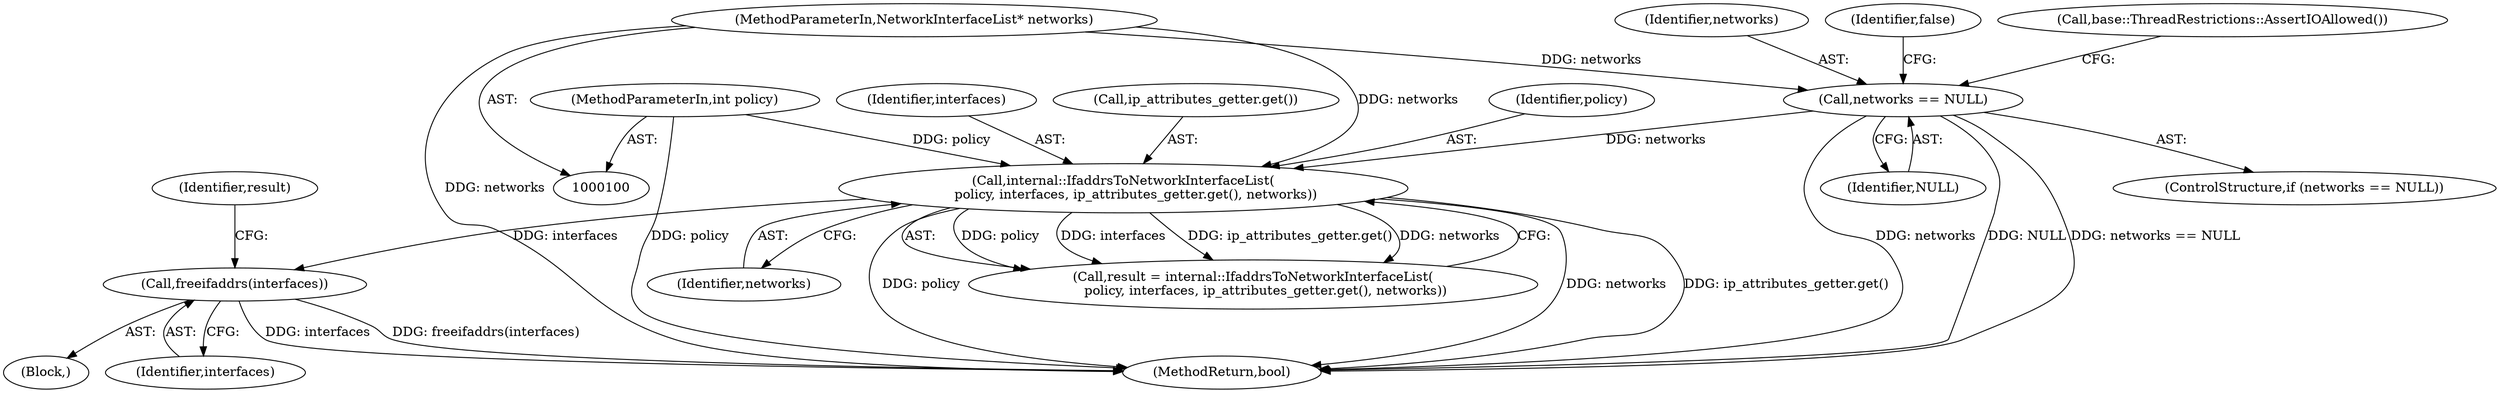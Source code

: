 digraph "0_Chrome_0579ed631fb37de5704b54ed2ee466bf29630ad0_4@API" {
"1000138" [label="(Call,freeifaddrs(interfaces))"];
"1000133" [label="(Call,internal::IfaddrsToNetworkInterfaceList(\n      policy, interfaces, ip_attributes_getter.get(), networks))"];
"1000102" [label="(MethodParameterIn,int policy)"];
"1000105" [label="(Call,networks == NULL)"];
"1000101" [label="(MethodParameterIn,NetworkInterfaceList* networks)"];
"1000137" [label="(Identifier,networks)"];
"1000105" [label="(Call,networks == NULL)"];
"1000102" [label="(MethodParameterIn,int policy)"];
"1000131" [label="(Call,result = internal::IfaddrsToNetworkInterfaceList(\n      policy, interfaces, ip_attributes_getter.get(), networks))"];
"1000138" [label="(Call,freeifaddrs(interfaces))"];
"1000101" [label="(MethodParameterIn,NetworkInterfaceList* networks)"];
"1000135" [label="(Identifier,interfaces)"];
"1000110" [label="(Call,base::ThreadRestrictions::AssertIOAllowed())"];
"1000106" [label="(Identifier,networks)"];
"1000141" [label="(Identifier,result)"];
"1000142" [label="(MethodReturn,bool)"];
"1000136" [label="(Call,ip_attributes_getter.get())"];
"1000107" [label="(Identifier,NULL)"];
"1000133" [label="(Call,internal::IfaddrsToNetworkInterfaceList(\n      policy, interfaces, ip_attributes_getter.get(), networks))"];
"1000104" [label="(ControlStructure,if (networks == NULL))"];
"1000139" [label="(Identifier,interfaces)"];
"1000109" [label="(Identifier,false)"];
"1000103" [label="(Block,)"];
"1000134" [label="(Identifier,policy)"];
"1000138" -> "1000103"  [label="AST: "];
"1000138" -> "1000139"  [label="CFG: "];
"1000139" -> "1000138"  [label="AST: "];
"1000141" -> "1000138"  [label="CFG: "];
"1000138" -> "1000142"  [label="DDG: interfaces"];
"1000138" -> "1000142"  [label="DDG: freeifaddrs(interfaces)"];
"1000133" -> "1000138"  [label="DDG: interfaces"];
"1000133" -> "1000131"  [label="AST: "];
"1000133" -> "1000137"  [label="CFG: "];
"1000134" -> "1000133"  [label="AST: "];
"1000135" -> "1000133"  [label="AST: "];
"1000136" -> "1000133"  [label="AST: "];
"1000137" -> "1000133"  [label="AST: "];
"1000131" -> "1000133"  [label="CFG: "];
"1000133" -> "1000142"  [label="DDG: ip_attributes_getter.get()"];
"1000133" -> "1000142"  [label="DDG: policy"];
"1000133" -> "1000142"  [label="DDG: networks"];
"1000133" -> "1000131"  [label="DDG: policy"];
"1000133" -> "1000131"  [label="DDG: interfaces"];
"1000133" -> "1000131"  [label="DDG: ip_attributes_getter.get()"];
"1000133" -> "1000131"  [label="DDG: networks"];
"1000102" -> "1000133"  [label="DDG: policy"];
"1000105" -> "1000133"  [label="DDG: networks"];
"1000101" -> "1000133"  [label="DDG: networks"];
"1000102" -> "1000100"  [label="AST: "];
"1000102" -> "1000142"  [label="DDG: policy"];
"1000105" -> "1000104"  [label="AST: "];
"1000105" -> "1000107"  [label="CFG: "];
"1000106" -> "1000105"  [label="AST: "];
"1000107" -> "1000105"  [label="AST: "];
"1000109" -> "1000105"  [label="CFG: "];
"1000110" -> "1000105"  [label="CFG: "];
"1000105" -> "1000142"  [label="DDG: NULL"];
"1000105" -> "1000142"  [label="DDG: networks == NULL"];
"1000105" -> "1000142"  [label="DDG: networks"];
"1000101" -> "1000105"  [label="DDG: networks"];
"1000101" -> "1000100"  [label="AST: "];
"1000101" -> "1000142"  [label="DDG: networks"];
}
